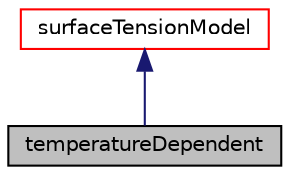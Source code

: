 digraph "temperatureDependent"
{
  bgcolor="transparent";
  edge [fontname="Helvetica",fontsize="10",labelfontname="Helvetica",labelfontsize="10"];
  node [fontname="Helvetica",fontsize="10",shape=record];
  Node1 [label="temperatureDependent",height=0.2,width=0.4,color="black", fillcolor="grey75", style="filled" fontcolor="black"];
  Node2 -> Node1 [dir="back",color="midnightblue",fontsize="10",style="solid",fontname="Helvetica"];
  Node2 [label="surfaceTensionModel",height=0.2,width=0.4,color="red",URL="$classFoam_1_1surfaceTensionModel.html",tooltip="Abstract base-class for surface tension models which return the surface tension coefficient field..."];
}
